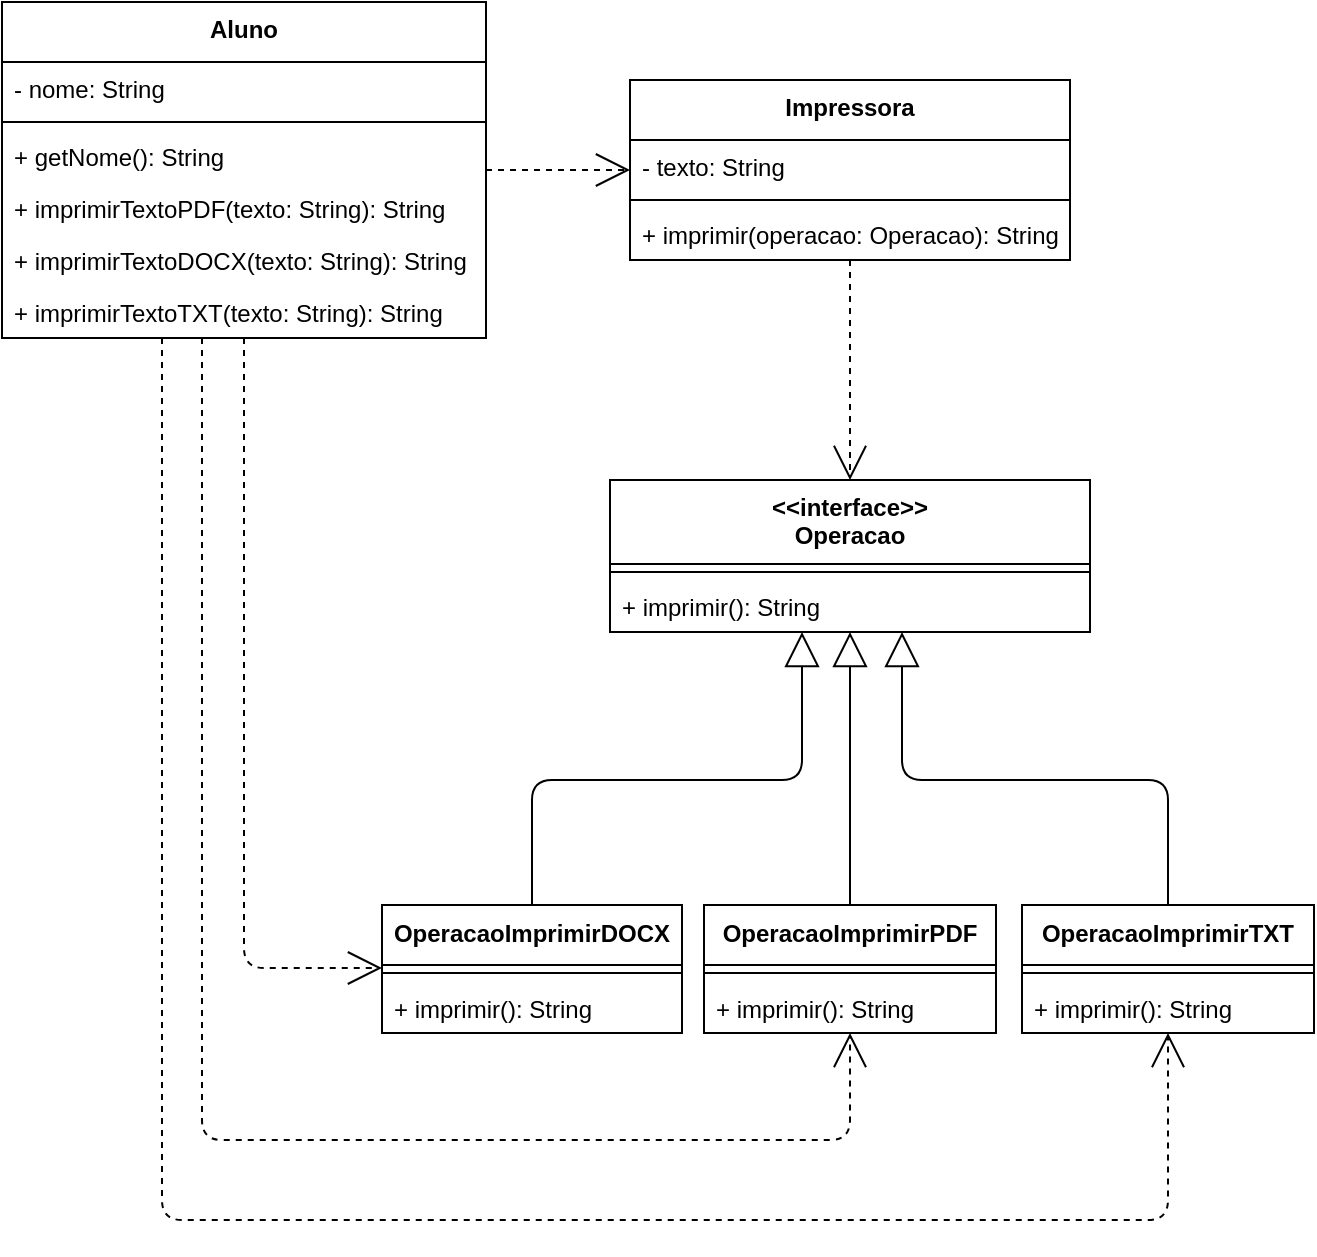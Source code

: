 <mxfile>
    <diagram name="Página-1" id="OQPNhpq00jlVtxKzGsJJ">
        <mxGraphModel dx="1415" dy="829" grid="1" gridSize="10" guides="1" tooltips="1" connect="1" arrows="1" fold="1" page="1" pageScale="1" pageWidth="827" pageHeight="1169" math="0" shadow="0">
            <root>
                <mxCell id="0"/>
                <mxCell id="1" parent="0"/>
                <mxCell id="2" value="&amp;lt;&amp;lt;interface&amp;gt;&amp;gt;&lt;br&gt;Operacao" style="swimlane;fontStyle=1;align=center;verticalAlign=top;childLayout=stackLayout;horizontal=1;startSize=42;horizontalStack=0;resizeParent=1;resizeParentMax=0;resizeLast=0;collapsible=0;marginBottom=0;whiteSpace=wrap;html=1;" parent="1" vertex="1">
                    <mxGeometry x="389" y="330" width="240" height="76" as="geometry"/>
                </mxCell>
                <mxCell id="5" value="" style="line;strokeWidth=1;fillColor=none;align=left;verticalAlign=middle;spacingTop=-1;spacingLeft=3;spacingRight=3;rotatable=0;labelPosition=right;points=[];portConstraint=eastwest;strokeColor=inherit;" parent="2" vertex="1">
                    <mxGeometry y="42" width="240" height="8" as="geometry"/>
                </mxCell>
                <mxCell id="53" value="+ imprimir(): String" style="text;strokeColor=none;fillColor=none;align=left;verticalAlign=top;spacingLeft=4;spacingRight=4;overflow=hidden;rotatable=0;points=[[0,0.5],[1,0.5]];portConstraint=eastwest;whiteSpace=wrap;html=1;" parent="2" vertex="1">
                    <mxGeometry y="50" width="240" height="26" as="geometry"/>
                </mxCell>
                <mxCell id="106" style="edgeStyle=orthogonalEdgeStyle;html=1;dashed=1;endArrow=open;endFill=0;endSize=15;" edge="1" parent="1" source="62" target="2">
                    <mxGeometry relative="1" as="geometry"/>
                </mxCell>
                <mxCell id="62" value="Impressora" style="swimlane;fontStyle=1;align=center;verticalAlign=top;childLayout=stackLayout;horizontal=1;startSize=30;horizontalStack=0;resizeParent=1;resizeParentMax=0;resizeLast=0;collapsible=0;marginBottom=0;whiteSpace=wrap;html=1;" parent="1" vertex="1">
                    <mxGeometry x="399" y="130" width="220" height="90" as="geometry"/>
                </mxCell>
                <mxCell id="104" value="- texto: String" style="text;strokeColor=none;fillColor=none;align=left;verticalAlign=top;spacingLeft=4;spacingRight=4;overflow=hidden;rotatable=0;points=[[0,0.5],[1,0.5]];portConstraint=eastwest;whiteSpace=wrap;html=1;" vertex="1" parent="62">
                    <mxGeometry y="30" width="220" height="26" as="geometry"/>
                </mxCell>
                <mxCell id="64" value="" style="line;strokeWidth=1;fillColor=none;align=left;verticalAlign=middle;spacingTop=-1;spacingLeft=3;spacingRight=3;rotatable=0;labelPosition=right;points=[];portConstraint=eastwest;strokeColor=inherit;" parent="62" vertex="1">
                    <mxGeometry y="56" width="220" height="8" as="geometry"/>
                </mxCell>
                <mxCell id="65" value="+ imprimir(operacao: Operacao): String" style="text;strokeColor=none;fillColor=none;align=left;verticalAlign=top;spacingLeft=4;spacingRight=4;overflow=hidden;rotatable=0;points=[[0,0.5],[1,0.5]];portConstraint=eastwest;whiteSpace=wrap;html=1;" parent="62" vertex="1">
                    <mxGeometry y="64" width="220" height="26" as="geometry"/>
                </mxCell>
                <mxCell id="87" style="edgeStyle=orthogonalEdgeStyle;html=1;endArrow=block;endFill=0;endSize=15;" parent="1" source="66" target="2" edge="1">
                    <mxGeometry relative="1" as="geometry">
                        <Array as="points">
                            <mxPoint x="350" y="480"/>
                            <mxPoint x="485" y="480"/>
                        </Array>
                    </mxGeometry>
                </mxCell>
                <mxCell id="66" value="OperacaoImprimirDOCX" style="swimlane;fontStyle=1;align=center;verticalAlign=top;childLayout=stackLayout;horizontal=1;startSize=30;horizontalStack=0;resizeParent=1;resizeParentMax=0;resizeLast=0;collapsible=0;marginBottom=0;whiteSpace=wrap;html=1;" parent="1" vertex="1">
                    <mxGeometry x="275" y="542.5" width="150" height="64" as="geometry"/>
                </mxCell>
                <mxCell id="68" value="" style="line;strokeWidth=1;fillColor=none;align=left;verticalAlign=middle;spacingTop=-1;spacingLeft=3;spacingRight=3;rotatable=0;labelPosition=right;points=[];portConstraint=eastwest;strokeColor=inherit;" parent="66" vertex="1">
                    <mxGeometry y="30" width="150" height="8" as="geometry"/>
                </mxCell>
                <mxCell id="69" value="+ imprimir(): String" style="text;strokeColor=none;fillColor=none;align=left;verticalAlign=top;spacingLeft=4;spacingRight=4;overflow=hidden;rotatable=0;points=[[0,0.5],[1,0.5]];portConstraint=eastwest;whiteSpace=wrap;html=1;" parent="66" vertex="1">
                    <mxGeometry y="38" width="150" height="26" as="geometry"/>
                </mxCell>
                <mxCell id="93" style="edgeStyle=none;html=1;endArrow=block;endFill=0;endSize=15;" edge="1" parent="1" source="70" target="2">
                    <mxGeometry relative="1" as="geometry"/>
                </mxCell>
                <mxCell id="70" value="OperacaoImprimirPDF" style="swimlane;fontStyle=1;align=center;verticalAlign=top;childLayout=stackLayout;horizontal=1;startSize=30;horizontalStack=0;resizeParent=1;resizeParentMax=0;resizeLast=0;collapsible=0;marginBottom=0;whiteSpace=wrap;html=1;" parent="1" vertex="1">
                    <mxGeometry x="436" y="542.5" width="146" height="64" as="geometry"/>
                </mxCell>
                <mxCell id="71" value="" style="line;strokeWidth=1;fillColor=none;align=left;verticalAlign=middle;spacingTop=-1;spacingLeft=3;spacingRight=3;rotatable=0;labelPosition=right;points=[];portConstraint=eastwest;strokeColor=inherit;" parent="70" vertex="1">
                    <mxGeometry y="30" width="146" height="8" as="geometry"/>
                </mxCell>
                <mxCell id="72" value="+ imprimir(): String" style="text;strokeColor=none;fillColor=none;align=left;verticalAlign=top;spacingLeft=4;spacingRight=4;overflow=hidden;rotatable=0;points=[[0,0.5],[1,0.5]];portConstraint=eastwest;whiteSpace=wrap;html=1;" parent="70" vertex="1">
                    <mxGeometry y="38" width="146" height="26" as="geometry"/>
                </mxCell>
                <mxCell id="96" style="edgeStyle=orthogonalEdgeStyle;html=1;endArrow=block;endFill=0;endSize=15;" edge="1" parent="1" source="73" target="2">
                    <mxGeometry relative="1" as="geometry">
                        <Array as="points">
                            <mxPoint x="668" y="480"/>
                            <mxPoint x="535" y="480"/>
                        </Array>
                    </mxGeometry>
                </mxCell>
                <mxCell id="73" value="OperacaoImprimirTXT" style="swimlane;fontStyle=1;align=center;verticalAlign=top;childLayout=stackLayout;horizontal=1;startSize=30;horizontalStack=0;resizeParent=1;resizeParentMax=0;resizeLast=0;collapsible=0;marginBottom=0;whiteSpace=wrap;html=1;" parent="1" vertex="1">
                    <mxGeometry x="595" y="542.5" width="146" height="64" as="geometry"/>
                </mxCell>
                <mxCell id="74" value="" style="line;strokeWidth=1;fillColor=none;align=left;verticalAlign=middle;spacingTop=-1;spacingLeft=3;spacingRight=3;rotatable=0;labelPosition=right;points=[];portConstraint=eastwest;strokeColor=inherit;" parent="73" vertex="1">
                    <mxGeometry y="30" width="146" height="8" as="geometry"/>
                </mxCell>
                <mxCell id="75" value="+ imprimir(): String" style="text;strokeColor=none;fillColor=none;align=left;verticalAlign=top;spacingLeft=4;spacingRight=4;overflow=hidden;rotatable=0;points=[[0,0.5],[1,0.5]];portConstraint=eastwest;whiteSpace=wrap;html=1;" parent="73" vertex="1">
                    <mxGeometry y="38" width="146" height="26" as="geometry"/>
                </mxCell>
                <mxCell id="105" style="edgeStyle=orthogonalEdgeStyle;html=1;dashed=1;endArrow=open;endFill=0;endSize=15;" edge="1" parent="1" source="97" target="62">
                    <mxGeometry relative="1" as="geometry">
                        <Array as="points">
                            <mxPoint x="455" y="155"/>
                            <mxPoint x="455" y="155"/>
                        </Array>
                    </mxGeometry>
                </mxCell>
                <mxCell id="107" style="edgeStyle=orthogonalEdgeStyle;html=1;dashed=1;endArrow=open;endFill=0;endSize=15;" edge="1" parent="1" source="97" target="66">
                    <mxGeometry relative="1" as="geometry">
                        <Array as="points">
                            <mxPoint x="206" y="574"/>
                        </Array>
                    </mxGeometry>
                </mxCell>
                <mxCell id="108" style="edgeStyle=orthogonalEdgeStyle;html=1;dashed=1;endArrow=open;endFill=0;endSize=15;" edge="1" parent="1" source="97" target="70">
                    <mxGeometry relative="1" as="geometry">
                        <Array as="points">
                            <mxPoint x="185" y="660"/>
                            <mxPoint x="509" y="660"/>
                        </Array>
                    </mxGeometry>
                </mxCell>
                <mxCell id="109" style="edgeStyle=orthogonalEdgeStyle;html=1;dashed=1;endArrow=open;endFill=0;endSize=15;" edge="1" parent="1" source="97" target="73">
                    <mxGeometry relative="1" as="geometry">
                        <Array as="points">
                            <mxPoint x="165" y="700"/>
                            <mxPoint x="668" y="700"/>
                        </Array>
                    </mxGeometry>
                </mxCell>
                <mxCell id="97" value="Aluno" style="swimlane;fontStyle=1;align=center;verticalAlign=top;childLayout=stackLayout;horizontal=1;startSize=30;horizontalStack=0;resizeParent=1;resizeParentMax=0;resizeLast=0;collapsible=0;marginBottom=0;whiteSpace=wrap;html=1;" vertex="1" parent="1">
                    <mxGeometry x="85" y="91" width="242" height="168" as="geometry"/>
                </mxCell>
                <mxCell id="100" value="- nome: String" style="text;strokeColor=none;fillColor=none;align=left;verticalAlign=top;spacingLeft=4;spacingRight=4;overflow=hidden;rotatable=0;points=[[0,0.5],[1,0.5]];portConstraint=eastwest;whiteSpace=wrap;html=1;" vertex="1" parent="97">
                    <mxGeometry y="30" width="242" height="26" as="geometry"/>
                </mxCell>
                <mxCell id="98" value="" style="line;strokeWidth=1;fillColor=none;align=left;verticalAlign=middle;spacingTop=-1;spacingLeft=3;spacingRight=3;rotatable=0;labelPosition=right;points=[];portConstraint=eastwest;strokeColor=inherit;" vertex="1" parent="97">
                    <mxGeometry y="56" width="242" height="8" as="geometry"/>
                </mxCell>
                <mxCell id="101" value="+ getNome(): String" style="text;strokeColor=none;fillColor=none;align=left;verticalAlign=top;spacingLeft=4;spacingRight=4;overflow=hidden;rotatable=0;points=[[0,0.5],[1,0.5]];portConstraint=eastwest;whiteSpace=wrap;html=1;" vertex="1" parent="97">
                    <mxGeometry y="64" width="242" height="26" as="geometry"/>
                </mxCell>
                <mxCell id="102" value="+ imprimirTextoPDF(texto: String): String" style="text;strokeColor=none;fillColor=none;align=left;verticalAlign=top;spacingLeft=4;spacingRight=4;overflow=hidden;rotatable=0;points=[[0,0.5],[1,0.5]];portConstraint=eastwest;whiteSpace=wrap;html=1;" vertex="1" parent="97">
                    <mxGeometry y="90" width="242" height="26" as="geometry"/>
                </mxCell>
                <mxCell id="103" value="+ imprimirTextoDOCX(texto: String): String" style="text;strokeColor=none;fillColor=none;align=left;verticalAlign=top;spacingLeft=4;spacingRight=4;overflow=hidden;rotatable=0;points=[[0,0.5],[1,0.5]];portConstraint=eastwest;whiteSpace=wrap;html=1;" vertex="1" parent="97">
                    <mxGeometry y="116" width="242" height="26" as="geometry"/>
                </mxCell>
                <mxCell id="99" value="+ imprimirTextoTXT(texto: String): String" style="text;strokeColor=none;fillColor=none;align=left;verticalAlign=top;spacingLeft=4;spacingRight=4;overflow=hidden;rotatable=0;points=[[0,0.5],[1,0.5]];portConstraint=eastwest;whiteSpace=wrap;html=1;" vertex="1" parent="97">
                    <mxGeometry y="142" width="242" height="26" as="geometry"/>
                </mxCell>
            </root>
        </mxGraphModel>
    </diagram>
</mxfile>